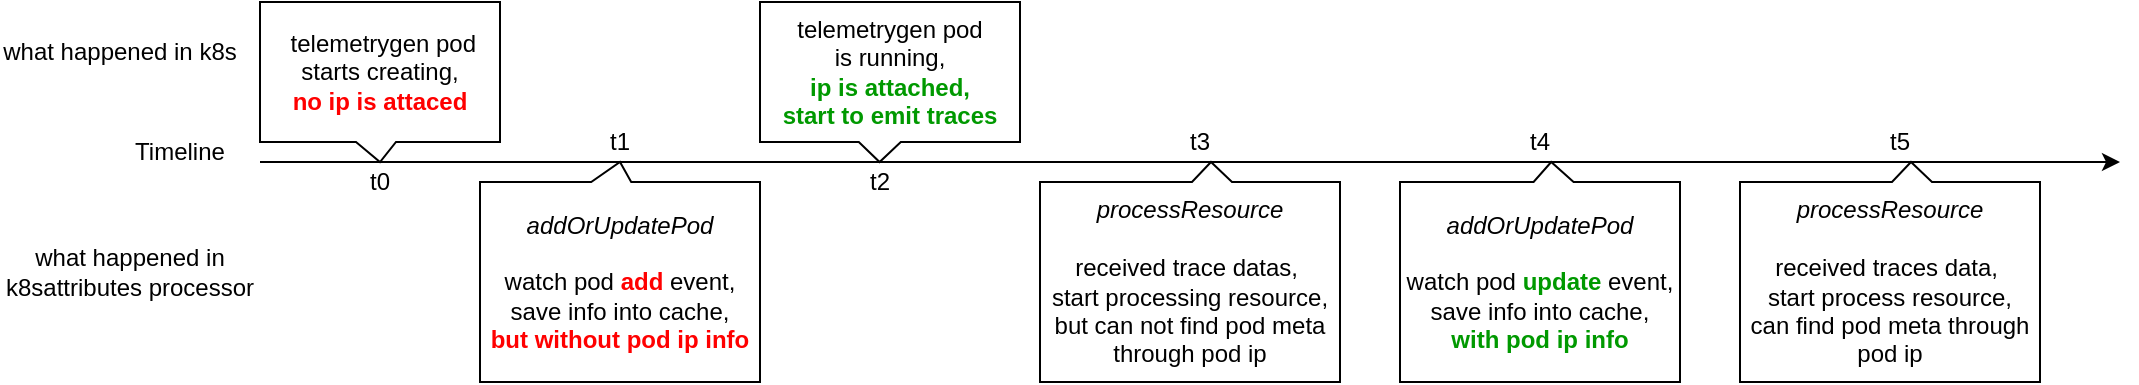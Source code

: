 <mxfile version="21.0.10" type="github">
  <diagram name="Page-1" id="yXMUuwS_kHCdWLO_fU8T">
    <mxGraphModel dx="763" dy="473" grid="1" gridSize="10" guides="1" tooltips="1" connect="1" arrows="1" fold="1" page="1" pageScale="1" pageWidth="850" pageHeight="1100" math="0" shadow="0">
      <root>
        <mxCell id="0" />
        <mxCell id="1" parent="0" />
        <mxCell id="IzNX1caz8K1Fp2sgaAPx-1" value="" style="endArrow=classic;html=1;rounded=0;" edge="1" parent="1">
          <mxGeometry width="50" height="50" relative="1" as="geometry">
            <mxPoint x="160" y="280" as="sourcePoint" />
            <mxPoint x="1090" y="280" as="targetPoint" />
          </mxGeometry>
        </mxCell>
        <mxCell id="IzNX1caz8K1Fp2sgaAPx-2" value="Timeline" style="text;html=1;strokeColor=none;fillColor=none;align=center;verticalAlign=middle;whiteSpace=wrap;rounded=0;" vertex="1" parent="1">
          <mxGeometry x="90" y="260" width="60" height="30" as="geometry" />
        </mxCell>
        <mxCell id="IzNX1caz8K1Fp2sgaAPx-4" value="&amp;nbsp;telemetrygen pod starts creating, &lt;br&gt;&lt;font color=&quot;#ff0000&quot;&gt;&lt;b&gt;no ip is attaced&lt;/b&gt;&lt;/font&gt;" style="shape=callout;whiteSpace=wrap;html=1;perimeter=calloutPerimeter;size=10;position=0.4;base=20;" vertex="1" parent="1">
          <mxGeometry x="160" y="200" width="120" height="80" as="geometry" />
        </mxCell>
        <mxCell id="IzNX1caz8K1Fp2sgaAPx-5" value="t0" style="text;html=1;strokeColor=none;fillColor=none;align=center;verticalAlign=middle;whiteSpace=wrap;rounded=0;" vertex="1" parent="1">
          <mxGeometry x="190" y="280" width="60" height="20" as="geometry" />
        </mxCell>
        <mxCell id="IzNX1caz8K1Fp2sgaAPx-6" value="&lt;i&gt;addOrUpdatePod&lt;/i&gt;&lt;br&gt;&lt;br&gt;watch pod &lt;b&gt;&lt;font color=&quot;#ff0000&quot;&gt;add&lt;/font&gt;&lt;/b&gt; event, save info into cache, &lt;br&gt;&lt;b&gt;&lt;font color=&quot;#ff0000&quot;&gt;but without pod ip info&lt;/font&gt;&lt;/b&gt;" style="shape=callout;whiteSpace=wrap;html=1;perimeter=calloutPerimeter;size=10;position=0.46;base=20;direction=west;" vertex="1" parent="1">
          <mxGeometry x="270" y="280" width="140" height="110" as="geometry" />
        </mxCell>
        <mxCell id="IzNX1caz8K1Fp2sgaAPx-7" value="t1" style="text;html=1;strokeColor=none;fillColor=none;align=center;verticalAlign=middle;whiteSpace=wrap;rounded=0;" vertex="1" parent="1">
          <mxGeometry x="310" y="260" width="60" height="20" as="geometry" />
        </mxCell>
        <mxCell id="IzNX1caz8K1Fp2sgaAPx-9" value="what happened in k8s" style="text;html=1;strokeColor=none;fillColor=none;align=center;verticalAlign=middle;whiteSpace=wrap;rounded=0;" vertex="1" parent="1">
          <mxGeometry x="30" y="210" width="120" height="30" as="geometry" />
        </mxCell>
        <mxCell id="IzNX1caz8K1Fp2sgaAPx-10" value="what happened in k8sattributes processor" style="text;html=1;strokeColor=none;fillColor=none;align=center;verticalAlign=middle;whiteSpace=wrap;rounded=0;" vertex="1" parent="1">
          <mxGeometry x="30" y="320" width="130" height="30" as="geometry" />
        </mxCell>
        <mxCell id="IzNX1caz8K1Fp2sgaAPx-11" value="telemetrygen pod &lt;br&gt;is running,&lt;br&gt;&lt;font color=&quot;#009900&quot;&gt;&lt;b&gt;ip is attached,&lt;br&gt;start to emit traces&lt;/b&gt;&lt;/font&gt;" style="shape=callout;whiteSpace=wrap;html=1;perimeter=calloutPerimeter;size=10;position=0.38;base=21;position2=0.46;" vertex="1" parent="1">
          <mxGeometry x="410" y="200" width="130" height="80" as="geometry" />
        </mxCell>
        <mxCell id="IzNX1caz8K1Fp2sgaAPx-12" value="t2" style="text;html=1;strokeColor=none;fillColor=none;align=center;verticalAlign=middle;whiteSpace=wrap;rounded=0;" vertex="1" parent="1">
          <mxGeometry x="440" y="280" width="60" height="20" as="geometry" />
        </mxCell>
        <mxCell id="IzNX1caz8K1Fp2sgaAPx-13" value="&lt;i&gt;processResource&lt;/i&gt;&lt;br&gt;&lt;br&gt;received trace datas,&amp;nbsp;&lt;br&gt;start processing resource,&lt;br&gt;but can not find pod meta through pod ip" style="shape=callout;whiteSpace=wrap;html=1;perimeter=calloutPerimeter;size=10;position=0.36;base=20;direction=west;position2=0.43;" vertex="1" parent="1">
          <mxGeometry x="550" y="280" width="150" height="110" as="geometry" />
        </mxCell>
        <mxCell id="IzNX1caz8K1Fp2sgaAPx-14" value="t3" style="text;html=1;strokeColor=none;fillColor=none;align=center;verticalAlign=middle;whiteSpace=wrap;rounded=0;" vertex="1" parent="1">
          <mxGeometry x="600" y="260" width="60" height="20" as="geometry" />
        </mxCell>
        <mxCell id="IzNX1caz8K1Fp2sgaAPx-16" value="&lt;i&gt;addOrUpdatePod&lt;/i&gt;&lt;br&gt;&lt;br&gt;watch pod &lt;b&gt;&lt;font color=&quot;#009900&quot;&gt;update&lt;/font&gt;&lt;/b&gt; event, &lt;br&gt;save info into cache,&lt;br style=&quot;border-color: var(--border-color);&quot;&gt;&lt;font color=&quot;#009900&quot;&gt;&lt;b&gt;with pod ip info&lt;/b&gt;&lt;/font&gt;" style="shape=callout;whiteSpace=wrap;html=1;perimeter=calloutPerimeter;size=10;position=0.38;base=20;direction=west;position2=0.46;" vertex="1" parent="1">
          <mxGeometry x="730" y="280" width="140" height="110" as="geometry" />
        </mxCell>
        <mxCell id="IzNX1caz8K1Fp2sgaAPx-17" value="t4" style="text;html=1;strokeColor=none;fillColor=none;align=center;verticalAlign=middle;whiteSpace=wrap;rounded=0;" vertex="1" parent="1">
          <mxGeometry x="770" y="260" width="60" height="20" as="geometry" />
        </mxCell>
        <mxCell id="IzNX1caz8K1Fp2sgaAPx-18" value="&lt;i style=&quot;border-color: var(--border-color);&quot;&gt;processResource&lt;br&gt;&lt;/i&gt;&lt;br&gt;received traces data,&amp;nbsp;&lt;br&gt;start process resource,&lt;br&gt;can find pod meta through pod ip" style="shape=callout;whiteSpace=wrap;html=1;perimeter=calloutPerimeter;size=10;position=0.36;base=20;direction=west;position2=0.43;" vertex="1" parent="1">
          <mxGeometry x="900" y="280" width="150" height="110" as="geometry" />
        </mxCell>
        <mxCell id="IzNX1caz8K1Fp2sgaAPx-19" value="t5" style="text;html=1;strokeColor=none;fillColor=none;align=center;verticalAlign=middle;whiteSpace=wrap;rounded=0;" vertex="1" parent="1">
          <mxGeometry x="950" y="260" width="60" height="20" as="geometry" />
        </mxCell>
      </root>
    </mxGraphModel>
  </diagram>
</mxfile>

